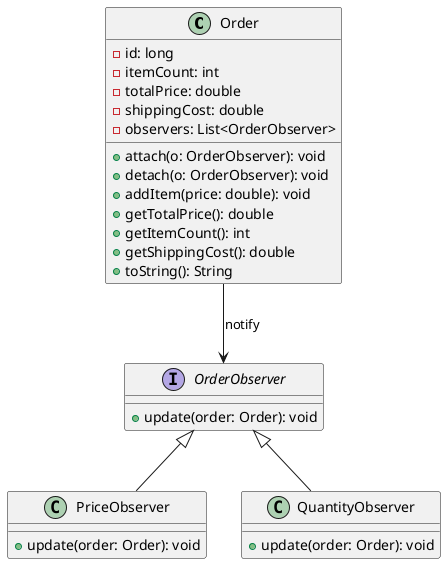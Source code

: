 @startuml
' Classe Observable
class Order {
  - id: long
  - itemCount: int
  - totalPrice: double
  - shippingCost: double
  - observers: List<OrderObserver>

  + attach(o: OrderObserver): void
  + detach(o: OrderObserver): void
  + addItem(price: double): void
  + getTotalPrice(): double
  + getItemCount(): int
  + getShippingCost(): double
  + toString(): String
}

' Interface Observateur
interface OrderObserver {
  + update(order: Order): void
}

' Observers concrets
class PriceObserver {
  + update(order: Order): void
}
class QuantityObserver {
  + update(order: Order): void
}

' Relations
Order --> OrderObserver : notify
OrderObserver <|-- PriceObserver
OrderObserver <|-- QuantityObserver
@enduml
